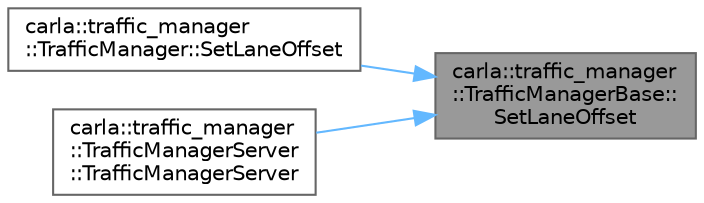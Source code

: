 digraph "carla::traffic_manager::TrafficManagerBase::SetLaneOffset"
{
 // INTERACTIVE_SVG=YES
 // LATEX_PDF_SIZE
  bgcolor="transparent";
  edge [fontname=Helvetica,fontsize=10,labelfontname=Helvetica,labelfontsize=10];
  node [fontname=Helvetica,fontsize=10,shape=box,height=0.2,width=0.4];
  rankdir="RL";
  Node1 [id="Node000001",label="carla::traffic_manager\l::TrafficManagerBase::\lSetLaneOffset",height=0.2,width=0.4,color="gray40", fillcolor="grey60", style="filled", fontcolor="black",tooltip="Method to set a lane offset displacement from the center line."];
  Node1 -> Node2 [id="edge1_Node000001_Node000002",dir="back",color="steelblue1",style="solid",tooltip=" "];
  Node2 [id="Node000002",label="carla::traffic_manager\l::TrafficManager::SetLaneOffset",height=0.2,width=0.4,color="grey40", fillcolor="white", style="filled",URL="$df/d5a/classcarla_1_1traffic__manager_1_1TrafficManager.html#a2479b878e0a372b8e0367e097bd70343",tooltip="Method to set a lane offset displacement from the center line."];
  Node1 -> Node3 [id="edge2_Node000001_Node000003",dir="back",color="steelblue1",style="solid",tooltip=" "];
  Node3 [id="Node000003",label="carla::traffic_manager\l::TrafficManagerServer\l::TrafficManagerServer",height=0.2,width=0.4,color="grey40", fillcolor="white", style="filled",URL="$db/d80/classcarla_1_1traffic__manager_1_1TrafficManagerServer.html#ab33d2169176015f73a380153c05dad9b",tooltip="Here RPCPort is the traffic manager local instance RPC server port where it can listen to remote traf..."];
}
